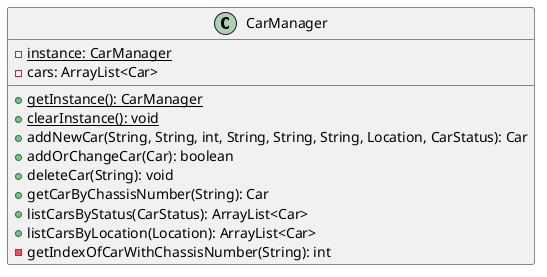 @startuml
class CarManager {
    {static} -instance: CarManager
    -cars: ArrayList<Car>
    {static} +getInstance(): CarManager
    {static} +clearInstance(): void
    +addNewCar(String, String, int, String, String, String, Location, CarStatus): Car
    +addOrChangeCar(Car): boolean
    +deleteCar(String): void
    +getCarByChassisNumber(String): Car
    +listCarsByStatus(CarStatus): ArrayList<Car>
    +listCarsByLocation(Location): ArrayList<Car>
    -getIndexOfCarWithChassisNumber(String): int
}
@enduml